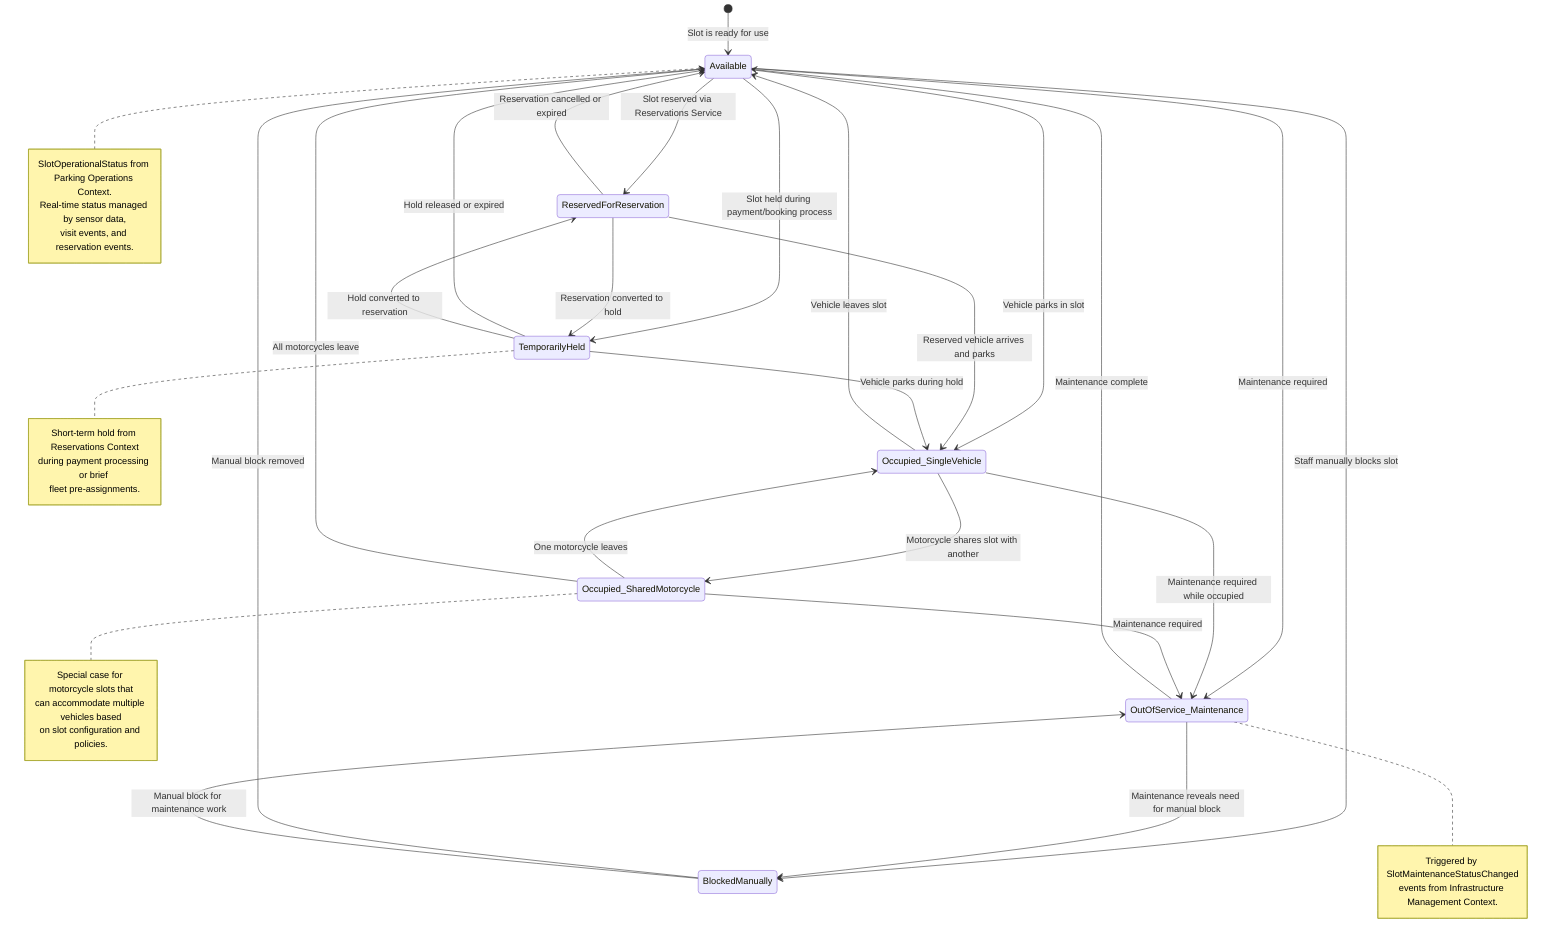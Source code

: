 stateDiagram-v2
    [*] --> Available : Slot is ready for use

    Available --> ReservedForReservation : Slot reserved via Reservations Service
    Available --> TemporarilyHeld : Slot held during payment/booking process
    Available --> Occupied_SingleVehicle : Vehicle parks in slot
    Available --> OutOfService_Maintenance : Maintenance required
    Available --> BlockedManually : Staff manually blocks slot

    ReservedForReservation --> Occupied_SingleVehicle : Reserved vehicle arrives and parks
    ReservedForReservation --> Available : Reservation cancelled or expired
    ReservedForReservation --> TemporarilyHeld : Reservation converted to hold

    TemporarilyHeld --> Available : Hold released or expired
    TemporarilyHeld --> ReservedForReservation : Hold converted to reservation
    TemporarilyHeld --> Occupied_SingleVehicle : Vehicle parks during hold

    Occupied_SingleVehicle --> Available : Vehicle leaves slot
    Occupied_SingleVehicle --> Occupied_SharedMotorcycle : Motorcycle shares slot with another
    Occupied_SingleVehicle --> OutOfService_Maintenance : Maintenance required while occupied

    Occupied_SharedMotorcycle --> Occupied_SingleVehicle : One motorcycle leaves
    Occupied_SharedMotorcycle --> Available : All motorcycles leave
    Occupied_SharedMotorcycle --> OutOfService_Maintenance : Maintenance required

    OutOfService_Maintenance --> Available : Maintenance complete
    OutOfService_Maintenance --> BlockedManually : Maintenance reveals need for manual block

    BlockedManually --> Available : Manual block removed
    BlockedManually --> OutOfService_Maintenance : Manual block for maintenance work

    note right of Available
        SlotOperationalStatus from Parking Operations Context.
        Real-time status managed by sensor data,
        visit events, and reservation events.
    end note
    
    note right of TemporarilyHeld
        Short-term hold from Reservations Context
        during payment processing or brief 
        fleet pre-assignments.
    end note
    
    note right of Occupied_SharedMotorcycle
        Special case for motorcycle slots that
        can accommodate multiple vehicles based
        on slot configuration and policies.
    end note
    
    note right of OutOfService_Maintenance
        Triggered by SlotMaintenanceStatusChanged
        events from Infrastructure Management Context.
    end note
